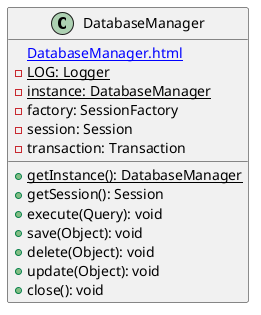 @startuml

    class DatabaseManager {
        [[DatabaseManager.html]]
        {static} -LOG: Logger
        {static} -instance: DatabaseManager
        -factory: SessionFactory
        -session: Session
        -transaction: Transaction
        {static} +getInstance(): DatabaseManager
        +getSession(): Session
        +execute(Query): void
        +save(Object): void
        +delete(Object): void
        +update(Object): void
        +close(): void
    }

@enduml
